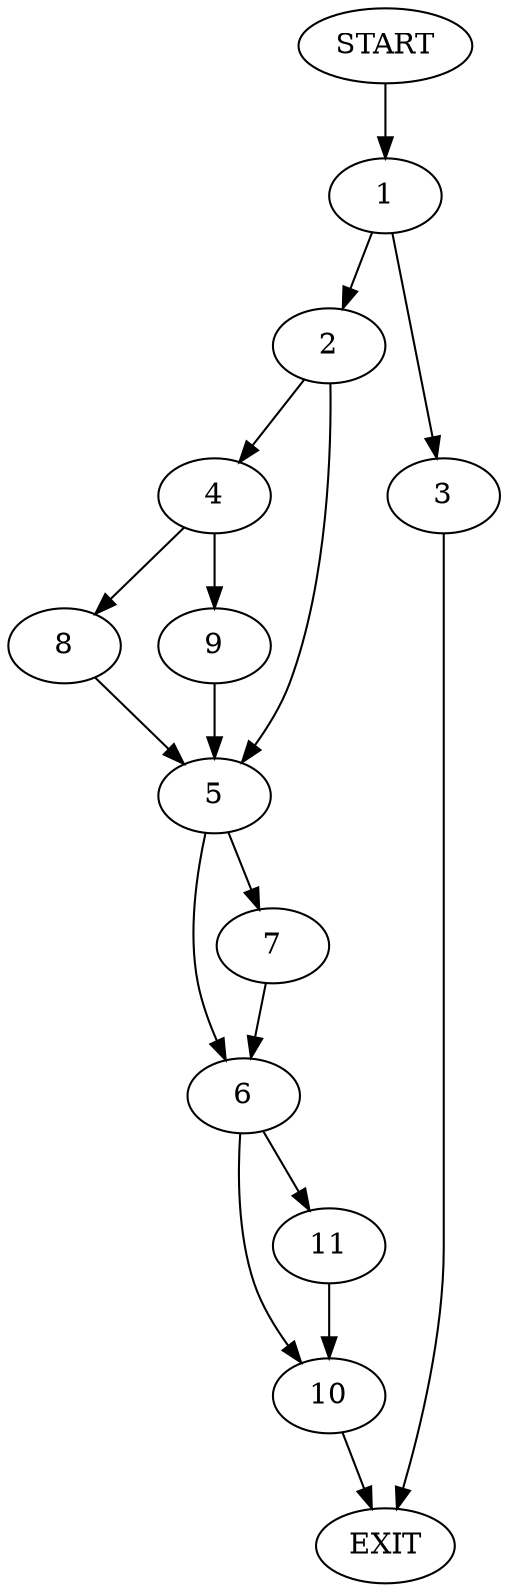 digraph {
0 [label="START"]
12 [label="EXIT"]
0 -> 1
1 -> 2
1 -> 3
2 -> 4
2 -> 5
3 -> 12
5 -> 6
5 -> 7
4 -> 8
4 -> 9
8 -> 5
9 -> 5
7 -> 6
6 -> 10
6 -> 11
10 -> 12
11 -> 10
}
